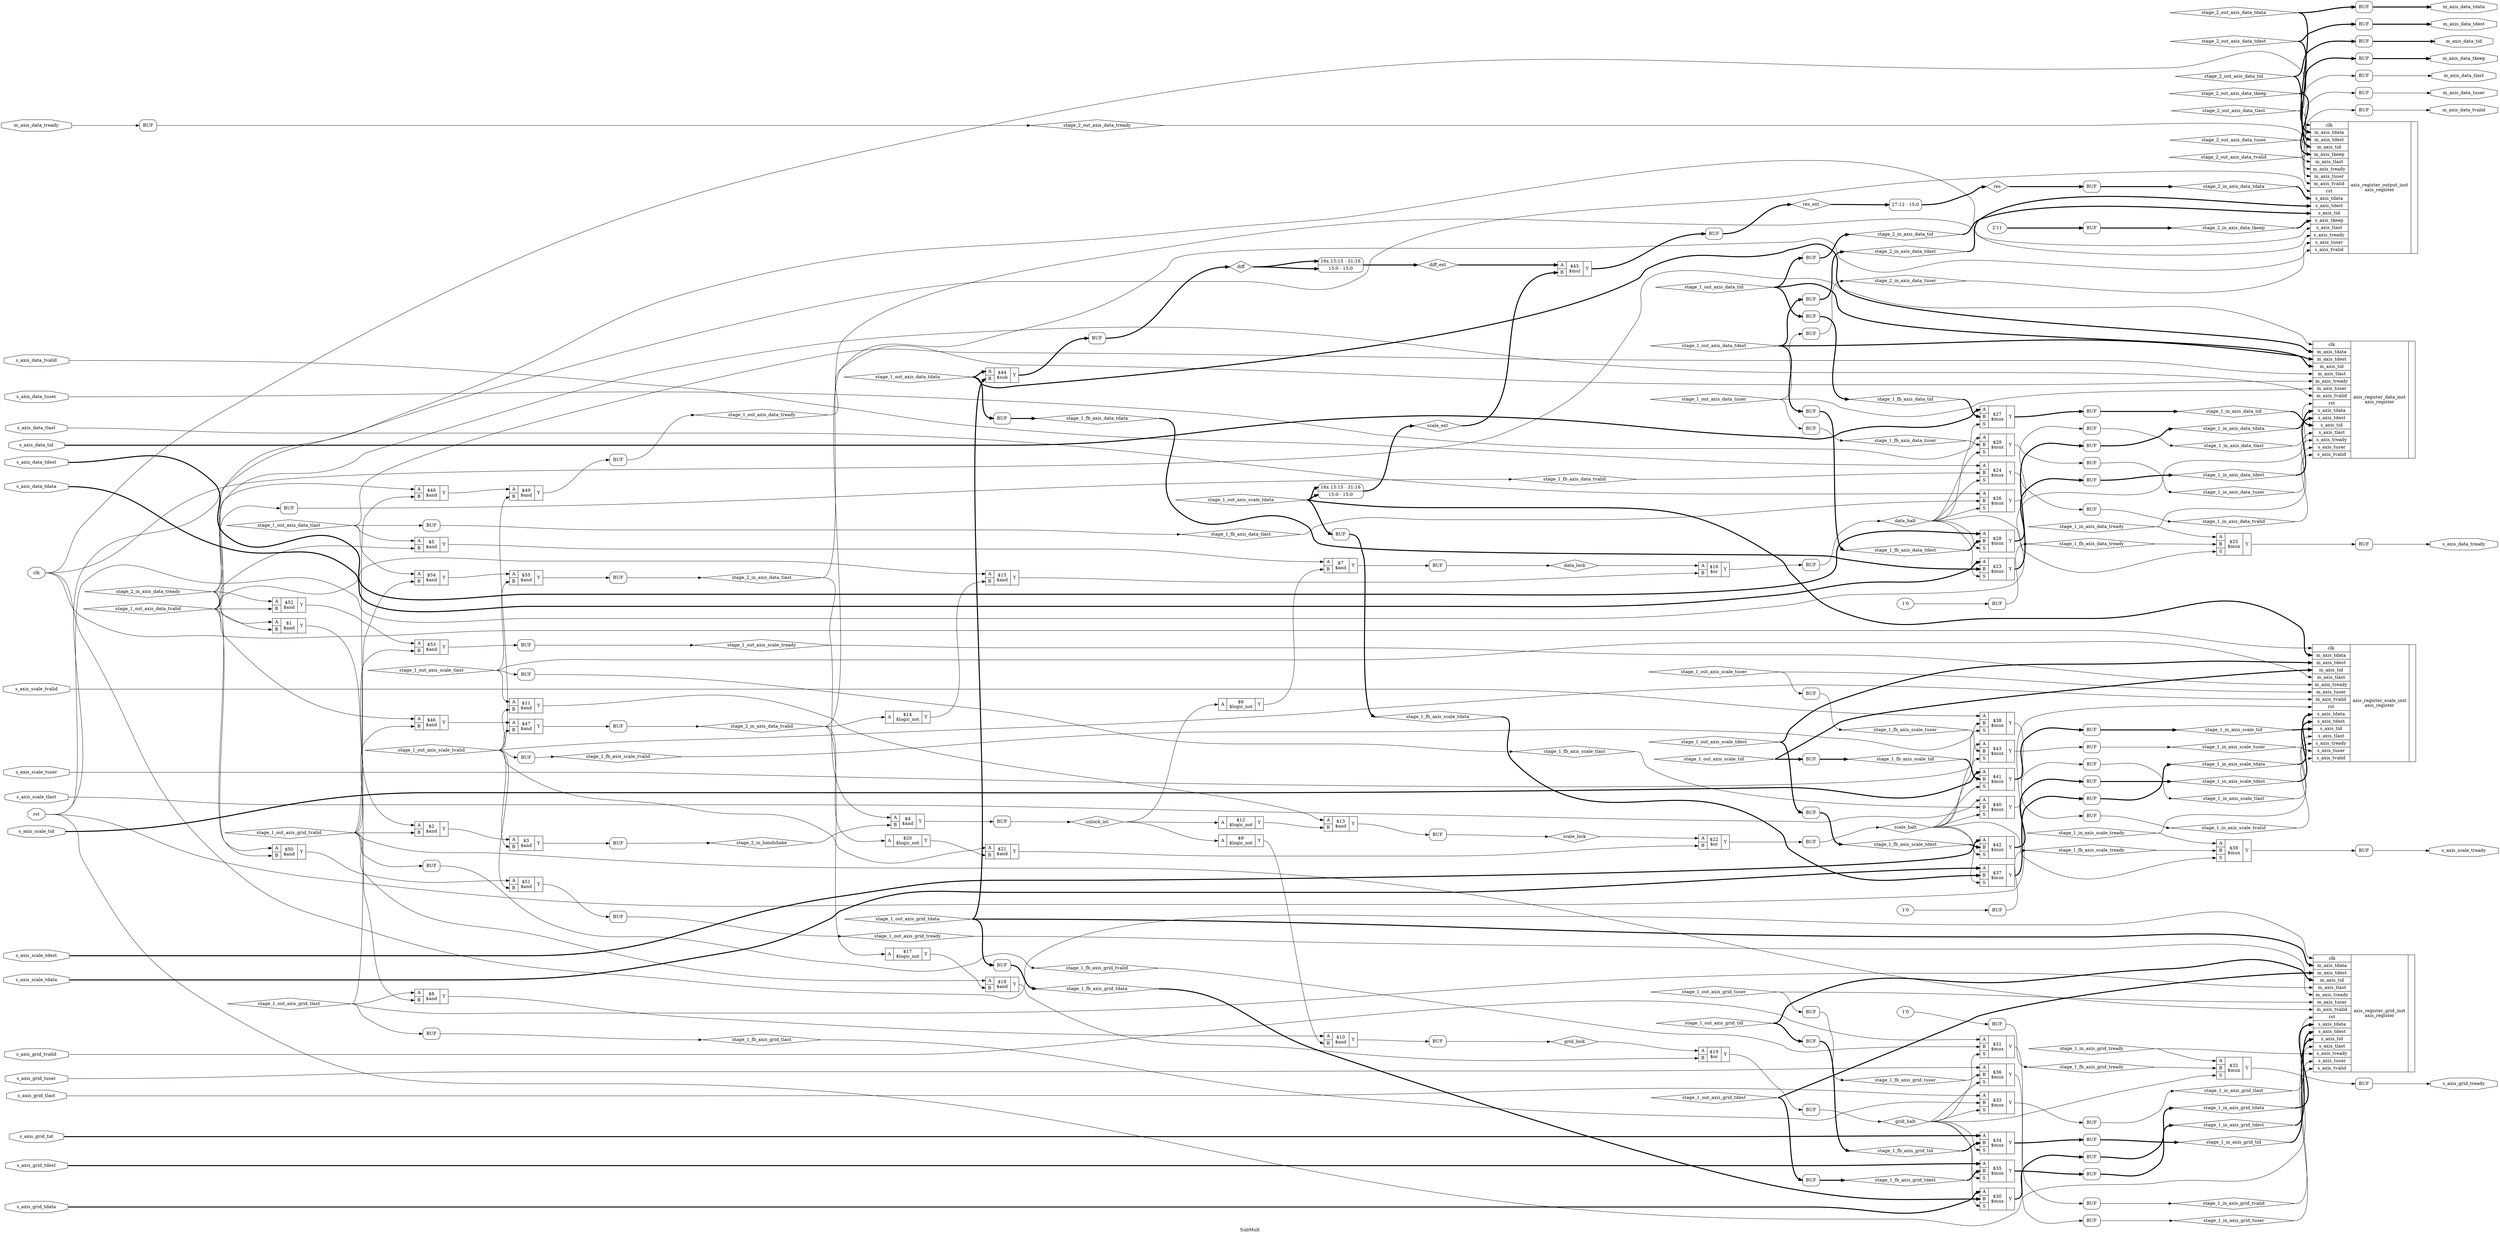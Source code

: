 digraph "SubMult" {
label="SubMult";
rankdir="LR";
remincross=true;
n56 [ shape=diamond, label="res_ext", color="black", fontcolor="black" ];
n57 [ shape=diamond, label="scale_ext", color="black", fontcolor="black" ];
n58 [ shape=diamond, label="diff_ext", color="black", fontcolor="black" ];
n59 [ shape=diamond, label="res", color="black", fontcolor="black" ];
n60 [ shape=diamond, label="diff", color="black", fontcolor="black" ];
n61 [ shape=diamond, label="unlock_int", color="black", fontcolor="black" ];
n62 [ shape=diamond, label="scale_halt", color="black", fontcolor="black" ];
n63 [ shape=diamond, label="grid_halt", color="black", fontcolor="black" ];
n64 [ shape=diamond, label="data_halt", color="black", fontcolor="black" ];
n65 [ shape=diamond, label="scale_lock", color="black", fontcolor="black" ];
n66 [ shape=diamond, label="grid_lock", color="black", fontcolor="black" ];
n67 [ shape=diamond, label="data_lock", color="black", fontcolor="black" ];
n68 [ shape=diamond, label="stage_2_in_handshake", color="black", fontcolor="black" ];
n69 [ shape=diamond, label="stage_1_fb_axis_scale_tuser", color="black", fontcolor="black" ];
n70 [ shape=diamond, label="stage_1_out_axis_scale_tuser", color="black", fontcolor="black" ];
n71 [ shape=diamond, label="stage_1_in_axis_scale_tuser", color="black", fontcolor="black" ];
n72 [ shape=diamond, label="stage_1_fb_axis_scale_tdest", color="black", fontcolor="black" ];
n73 [ shape=diamond, label="stage_1_out_axis_scale_tdest", color="black", fontcolor="black" ];
n74 [ shape=diamond, label="stage_1_in_axis_scale_tdest", color="black", fontcolor="black" ];
n75 [ shape=diamond, label="stage_1_fb_axis_scale_tid", color="black", fontcolor="black" ];
n76 [ shape=diamond, label="stage_1_out_axis_scale_tid", color="black", fontcolor="black" ];
n77 [ shape=diamond, label="stage_1_in_axis_scale_tid", color="black", fontcolor="black" ];
n78 [ shape=diamond, label="stage_1_fb_axis_scale_tlast", color="black", fontcolor="black" ];
n79 [ shape=diamond, label="stage_1_out_axis_scale_tlast", color="black", fontcolor="black" ];
n80 [ shape=diamond, label="stage_1_in_axis_scale_tlast", color="black", fontcolor="black" ];
n81 [ shape=diamond, label="stage_1_fb_axis_scale_tready", color="black", fontcolor="black" ];
n82 [ shape=diamond, label="stage_1_out_axis_scale_tready", color="black", fontcolor="black" ];
n83 [ shape=diamond, label="stage_1_in_axis_scale_tready", color="black", fontcolor="black" ];
n84 [ shape=diamond, label="stage_1_fb_axis_scale_tvalid", color="black", fontcolor="black" ];
n85 [ shape=diamond, label="stage_1_out_axis_scale_tvalid", color="black", fontcolor="black" ];
n86 [ shape=diamond, label="stage_1_in_axis_scale_tvalid", color="black", fontcolor="black" ];
n87 [ shape=diamond, label="stage_1_fb_axis_scale_tdata", color="black", fontcolor="black" ];
n88 [ shape=diamond, label="stage_1_out_axis_scale_tdata", color="black", fontcolor="black" ];
n89 [ shape=diamond, label="stage_1_in_axis_scale_tdata", color="black", fontcolor="black" ];
n90 [ shape=diamond, label="stage_1_fb_axis_grid_tuser", color="black", fontcolor="black" ];
n91 [ shape=diamond, label="stage_1_out_axis_grid_tuser", color="black", fontcolor="black" ];
n92 [ shape=diamond, label="stage_1_in_axis_grid_tuser", color="black", fontcolor="black" ];
n93 [ shape=diamond, label="stage_1_fb_axis_grid_tdest", color="black", fontcolor="black" ];
n94 [ shape=diamond, label="stage_1_out_axis_grid_tdest", color="black", fontcolor="black" ];
n95 [ shape=diamond, label="stage_1_in_axis_grid_tdest", color="black", fontcolor="black" ];
n96 [ shape=diamond, label="stage_1_fb_axis_grid_tid", color="black", fontcolor="black" ];
n97 [ shape=diamond, label="stage_1_out_axis_grid_tid", color="black", fontcolor="black" ];
n98 [ shape=diamond, label="stage_1_in_axis_grid_tid", color="black", fontcolor="black" ];
n99 [ shape=diamond, label="stage_1_fb_axis_grid_tlast", color="black", fontcolor="black" ];
n100 [ shape=diamond, label="stage_1_out_axis_grid_tlast", color="black", fontcolor="black" ];
n101 [ shape=diamond, label="stage_1_in_axis_grid_tlast", color="black", fontcolor="black" ];
n102 [ shape=diamond, label="stage_1_fb_axis_grid_tready", color="black", fontcolor="black" ];
n103 [ shape=diamond, label="stage_1_out_axis_grid_tready", color="black", fontcolor="black" ];
n104 [ shape=diamond, label="stage_1_in_axis_grid_tready", color="black", fontcolor="black" ];
n105 [ shape=diamond, label="stage_1_fb_axis_grid_tvalid", color="black", fontcolor="black" ];
n106 [ shape=diamond, label="stage_1_out_axis_grid_tvalid", color="black", fontcolor="black" ];
n107 [ shape=diamond, label="stage_1_in_axis_grid_tvalid", color="black", fontcolor="black" ];
n108 [ shape=diamond, label="stage_1_fb_axis_grid_tdata", color="black", fontcolor="black" ];
n109 [ shape=diamond, label="stage_1_out_axis_grid_tdata", color="black", fontcolor="black" ];
n110 [ shape=diamond, label="stage_1_in_axis_grid_tdata", color="black", fontcolor="black" ];
n111 [ shape=diamond, label="stage_2_out_axis_data_tuser", color="black", fontcolor="black" ];
n112 [ shape=diamond, label="stage_2_in_axis_data_tuser", color="black", fontcolor="black" ];
n113 [ shape=diamond, label="stage_2_out_axis_data_tdest", color="black", fontcolor="black" ];
n114 [ shape=diamond, label="stage_2_in_axis_data_tdest", color="black", fontcolor="black" ];
n115 [ shape=diamond, label="stage_2_out_axis_data_tid", color="black", fontcolor="black" ];
n116 [ shape=diamond, label="stage_2_in_axis_data_tid", color="black", fontcolor="black" ];
n117 [ shape=diamond, label="stage_2_out_axis_data_tlast", color="black", fontcolor="black" ];
n118 [ shape=diamond, label="stage_2_in_axis_data_tlast", color="black", fontcolor="black" ];
n119 [ shape=diamond, label="stage_2_out_axis_data_tready", color="black", fontcolor="black" ];
n120 [ shape=diamond, label="stage_2_in_axis_data_tready", color="black", fontcolor="black" ];
n121 [ shape=diamond, label="stage_2_out_axis_data_tvalid", color="black", fontcolor="black" ];
n122 [ shape=diamond, label="stage_2_in_axis_data_tvalid", color="black", fontcolor="black" ];
n123 [ shape=diamond, label="stage_2_out_axis_data_tkeep", color="black", fontcolor="black" ];
n124 [ shape=diamond, label="stage_2_in_axis_data_tkeep", color="black", fontcolor="black" ];
n125 [ shape=diamond, label="stage_2_out_axis_data_tdata", color="black", fontcolor="black" ];
n126 [ shape=diamond, label="stage_2_in_axis_data_tdata", color="black", fontcolor="black" ];
n127 [ shape=diamond, label="stage_1_fb_axis_data_tuser", color="black", fontcolor="black" ];
n128 [ shape=diamond, label="stage_1_out_axis_data_tuser", color="black", fontcolor="black" ];
n129 [ shape=diamond, label="stage_1_in_axis_data_tuser", color="black", fontcolor="black" ];
n130 [ shape=diamond, label="stage_1_fb_axis_data_tdest", color="black", fontcolor="black" ];
n131 [ shape=diamond, label="stage_1_out_axis_data_tdest", color="black", fontcolor="black" ];
n132 [ shape=diamond, label="stage_1_in_axis_data_tdest", color="black", fontcolor="black" ];
n133 [ shape=diamond, label="stage_1_fb_axis_data_tid", color="black", fontcolor="black" ];
n134 [ shape=diamond, label="stage_1_out_axis_data_tid", color="black", fontcolor="black" ];
n135 [ shape=diamond, label="stage_1_in_axis_data_tid", color="black", fontcolor="black" ];
n136 [ shape=diamond, label="stage_1_fb_axis_data_tlast", color="black", fontcolor="black" ];
n137 [ shape=diamond, label="stage_1_out_axis_data_tlast", color="black", fontcolor="black" ];
n138 [ shape=diamond, label="stage_1_in_axis_data_tlast", color="black", fontcolor="black" ];
n139 [ shape=diamond, label="stage_1_fb_axis_data_tready", color="black", fontcolor="black" ];
n140 [ shape=diamond, label="stage_1_out_axis_data_tready", color="black", fontcolor="black" ];
n141 [ shape=diamond, label="stage_1_in_axis_data_tready", color="black", fontcolor="black" ];
n142 [ shape=diamond, label="stage_1_fb_axis_data_tvalid", color="black", fontcolor="black" ];
n143 [ shape=diamond, label="stage_1_out_axis_data_tvalid", color="black", fontcolor="black" ];
n144 [ shape=diamond, label="stage_1_in_axis_data_tvalid", color="black", fontcolor="black" ];
n145 [ shape=diamond, label="stage_1_fb_axis_data_tdata", color="black", fontcolor="black" ];
n146 [ shape=diamond, label="stage_1_out_axis_data_tdata", color="black", fontcolor="black" ];
n147 [ shape=diamond, label="stage_1_in_axis_data_tdata", color="black", fontcolor="black" ];
n148 [ shape=octagon, label="m_axis_data_tuser", color="black", fontcolor="black" ];
n149 [ shape=octagon, label="m_axis_data_tdest", color="black", fontcolor="black" ];
n150 [ shape=octagon, label="m_axis_data_tid", color="black", fontcolor="black" ];
n151 [ shape=octagon, label="m_axis_data_tlast", color="black", fontcolor="black" ];
n152 [ shape=octagon, label="m_axis_data_tready", color="black", fontcolor="black" ];
n153 [ shape=octagon, label="m_axis_data_tvalid", color="black", fontcolor="black" ];
n154 [ shape=octagon, label="m_axis_data_tkeep", color="black", fontcolor="black" ];
n155 [ shape=octagon, label="m_axis_data_tdata", color="black", fontcolor="black" ];
n156 [ shape=octagon, label="s_axis_scale_tuser", color="black", fontcolor="black" ];
n157 [ shape=octagon, label="s_axis_scale_tdest", color="black", fontcolor="black" ];
n158 [ shape=octagon, label="s_axis_scale_tid", color="black", fontcolor="black" ];
n159 [ shape=octagon, label="s_axis_scale_tlast", color="black", fontcolor="black" ];
n160 [ shape=octagon, label="s_axis_scale_tready", color="black", fontcolor="black" ];
n161 [ shape=octagon, label="s_axis_scale_tvalid", color="black", fontcolor="black" ];
n162 [ shape=octagon, label="s_axis_scale_tdata", color="black", fontcolor="black" ];
n163 [ shape=octagon, label="s_axis_grid_tuser", color="black", fontcolor="black" ];
n164 [ shape=octagon, label="s_axis_grid_tdest", color="black", fontcolor="black" ];
n165 [ shape=octagon, label="s_axis_grid_tid", color="black", fontcolor="black" ];
n166 [ shape=octagon, label="s_axis_grid_tlast", color="black", fontcolor="black" ];
n167 [ shape=octagon, label="s_axis_grid_tready", color="black", fontcolor="black" ];
n168 [ shape=octagon, label="s_axis_grid_tvalid", color="black", fontcolor="black" ];
n169 [ shape=octagon, label="s_axis_grid_tdata", color="black", fontcolor="black" ];
n170 [ shape=octagon, label="s_axis_data_tuser", color="black", fontcolor="black" ];
n171 [ shape=octagon, label="s_axis_data_tdest", color="black", fontcolor="black" ];
n172 [ shape=octagon, label="s_axis_data_tid", color="black", fontcolor="black" ];
n173 [ shape=octagon, label="s_axis_data_tlast", color="black", fontcolor="black" ];
n174 [ shape=octagon, label="s_axis_data_tready", color="black", fontcolor="black" ];
n175 [ shape=octagon, label="s_axis_data_tvalid", color="black", fontcolor="black" ];
n176 [ shape=octagon, label="s_axis_data_tdata", color="black", fontcolor="black" ];
n177 [ shape=octagon, label="rst", color="black", fontcolor="black" ];
n178 [ shape=octagon, label="clk", color="black", fontcolor="black" ];
{ rank="source"; n152; n156; n157; n158; n159; n161; n162; n163; n164; n165; n166; n168; n169; n170; n171; n172; n173; n175; n176; n177; n178;}
{ rank="sink"; n148; n149; n150; n151; n153; n154; n155; n160; n167; n174;}
c195 [ shape=record, label="{{<p178> clk|<p179> m_axis_tdata|<p180> m_axis_tdest|<p181> m_axis_tid|<p182> m_axis_tkeep|<p183> m_axis_tlast|<p184> m_axis_tready|<p185> m_axis_tuser|<p186> m_axis_tvalid|<p177> rst|<p187> s_axis_tdata|<p188> s_axis_tdest|<p189> s_axis_tid|<p190> s_axis_tkeep|<p191> s_axis_tlast|<p192> s_axis_tready|<p193> s_axis_tuser|<p194> s_axis_tvalid}|axis_register_output_inst\naxis_register|{}}",  ];
c199 [ shape=record, label="{{<p196> A|<p197> B}|$55\n$and|{<p198> Y}}",  ];
c200 [ shape=record, label="{{<p196> A|<p197> B}|$54\n$and|{<p198> Y}}",  ];
c201 [ shape=record, label="{{<p196> A|<p197> B}|$53\n$and|{<p198> Y}}",  ];
c202 [ shape=record, label="{{<p196> A|<p197> B}|$52\n$and|{<p198> Y}}",  ];
c203 [ shape=record, label="{{<p196> A|<p197> B}|$51\n$and|{<p198> Y}}",  ];
c204 [ shape=record, label="{{<p196> A|<p197> B}|$50\n$and|{<p198> Y}}",  ];
c205 [ shape=record, label="{{<p196> A|<p197> B}|$49\n$and|{<p198> Y}}",  ];
c206 [ shape=record, label="{{<p196> A|<p197> B}|$48\n$and|{<p198> Y}}",  ];
c207 [ shape=record, label="{{<p196> A|<p197> B}|$47\n$and|{<p198> Y}}",  ];
c208 [ shape=record, label="{{<p196> A|<p197> B}|$46\n$and|{<p198> Y}}",  ];
c209 [ shape=record, label="{{<p196> A|<p197> B}|$45\n$mul|{<p198> Y}}",  ];
c210 [ shape=record, label="{{<p196> A|<p197> B}|$44\n$sub|{<p198> Y}}",  ];
c211 [ shape=record, label="{{<p178> clk|<p179> m_axis_tdata|<p180> m_axis_tdest|<p181> m_axis_tid|<p183> m_axis_tlast|<p184> m_axis_tready|<p185> m_axis_tuser|<p186> m_axis_tvalid|<p177> rst|<p187> s_axis_tdata|<p188> s_axis_tdest|<p189> s_axis_tid|<p191> s_axis_tlast|<p192> s_axis_tready|<p193> s_axis_tuser|<p194> s_axis_tvalid}|axis_register_scale_inst\naxis_register|{}}",  ];
c212 [ shape=record, label="{{<p178> clk|<p179> m_axis_tdata|<p180> m_axis_tdest|<p181> m_axis_tid|<p183> m_axis_tlast|<p184> m_axis_tready|<p185> m_axis_tuser|<p186> m_axis_tvalid|<p177> rst|<p187> s_axis_tdata|<p188> s_axis_tdest|<p189> s_axis_tid|<p191> s_axis_tlast|<p192> s_axis_tready|<p193> s_axis_tuser|<p194> s_axis_tvalid}|axis_register_grid_inst\naxis_register|{}}",  ];
c213 [ shape=record, label="{{<p178> clk|<p179> m_axis_tdata|<p180> m_axis_tdest|<p181> m_axis_tid|<p183> m_axis_tlast|<p184> m_axis_tready|<p185> m_axis_tuser|<p186> m_axis_tvalid|<p177> rst|<p187> s_axis_tdata|<p188> s_axis_tdest|<p189> s_axis_tid|<p191> s_axis_tlast|<p192> s_axis_tready|<p193> s_axis_tuser|<p194> s_axis_tvalid}|axis_register_data_inst\naxis_register|{}}",  ];
c215 [ shape=record, label="{{<p196> A|<p197> B|<p214> S}|$43\n$mux|{<p198> Y}}",  ];
c216 [ shape=record, label="{{<p196> A|<p197> B|<p214> S}|$42\n$mux|{<p198> Y}}",  ];
c217 [ shape=record, label="{{<p196> A|<p197> B|<p214> S}|$41\n$mux|{<p198> Y}}",  ];
c218 [ shape=record, label="{{<p196> A|<p197> B|<p214> S}|$40\n$mux|{<p198> Y}}",  ];
c219 [ shape=record, label="{{<p196> A|<p197> B|<p214> S}|$39\n$mux|{<p198> Y}}",  ];
c220 [ shape=record, label="{{<p196> A|<p197> B|<p214> S}|$38\n$mux|{<p198> Y}}",  ];
c221 [ shape=record, label="{{<p196> A|<p197> B|<p214> S}|$37\n$mux|{<p198> Y}}",  ];
c222 [ shape=record, label="{{<p196> A|<p197> B|<p214> S}|$36\n$mux|{<p198> Y}}",  ];
c223 [ shape=record, label="{{<p196> A|<p197> B|<p214> S}|$35\n$mux|{<p198> Y}}",  ];
c224 [ shape=record, label="{{<p196> A|<p197> B|<p214> S}|$34\n$mux|{<p198> Y}}",  ];
c225 [ shape=record, label="{{<p196> A|<p197> B|<p214> S}|$33\n$mux|{<p198> Y}}",  ];
c226 [ shape=record, label="{{<p196> A|<p197> B|<p214> S}|$32\n$mux|{<p198> Y}}",  ];
c227 [ shape=record, label="{{<p196> A|<p197> B|<p214> S}|$31\n$mux|{<p198> Y}}",  ];
c228 [ shape=record, label="{{<p196> A|<p197> B|<p214> S}|$30\n$mux|{<p198> Y}}",  ];
c229 [ shape=record, label="{{<p196> A|<p197> B|<p214> S}|$29\n$mux|{<p198> Y}}",  ];
c230 [ shape=record, label="{{<p196> A|<p197> B|<p214> S}|$28\n$mux|{<p198> Y}}",  ];
c231 [ shape=record, label="{{<p196> A|<p197> B|<p214> S}|$27\n$mux|{<p198> Y}}",  ];
c232 [ shape=record, label="{{<p196> A|<p197> B|<p214> S}|$26\n$mux|{<p198> Y}}",  ];
c233 [ shape=record, label="{{<p196> A|<p197> B|<p214> S}|$25\n$mux|{<p198> Y}}",  ];
c234 [ shape=record, label="{{<p196> A|<p197> B|<p214> S}|$24\n$mux|{<p198> Y}}",  ];
c235 [ shape=record, label="{{<p196> A|<p197> B|<p214> S}|$23\n$mux|{<p198> Y}}",  ];
c236 [ shape=record, label="{{<p196> A|<p197> B}|$22\n$or|{<p198> Y}}",  ];
c237 [ shape=record, label="{{<p196> A|<p197> B}|$21\n$and|{<p198> Y}}",  ];
c238 [ shape=record, label="{{<p196> A}|$20\n$logic_not|{<p198> Y}}",  ];
c239 [ shape=record, label="{{<p196> A|<p197> B}|$19\n$or|{<p198> Y}}",  ];
c240 [ shape=record, label="{{<p196> A|<p197> B}|$18\n$and|{<p198> Y}}",  ];
c241 [ shape=record, label="{{<p196> A}|$17\n$logic_not|{<p198> Y}}",  ];
c242 [ shape=record, label="{{<p196> A|<p197> B}|$16\n$or|{<p198> Y}}",  ];
c243 [ shape=record, label="{{<p196> A|<p197> B}|$15\n$and|{<p198> Y}}",  ];
c244 [ shape=record, label="{{<p196> A}|$14\n$logic_not|{<p198> Y}}",  ];
c245 [ shape=record, label="{{<p196> A|<p197> B}|$13\n$and|{<p198> Y}}",  ];
c246 [ shape=record, label="{{<p196> A}|$12\n$logic_not|{<p198> Y}}",  ];
c247 [ shape=record, label="{{<p196> A|<p197> B}|$11\n$and|{<p198> Y}}",  ];
c248 [ shape=record, label="{{<p196> A|<p197> B}|$10\n$and|{<p198> Y}}",  ];
c249 [ shape=record, label="{{<p196> A}|$9\n$logic_not|{<p198> Y}}",  ];
c250 [ shape=record, label="{{<p196> A|<p197> B}|$8\n$and|{<p198> Y}}",  ];
c251 [ shape=record, label="{{<p196> A|<p197> B}|$7\n$and|{<p198> Y}}",  ];
c252 [ shape=record, label="{{<p196> A}|$6\n$logic_not|{<p198> Y}}",  ];
c253 [ shape=record, label="{{<p196> A|<p197> B}|$5\n$and|{<p198> Y}}",  ];
c254 [ shape=record, label="{{<p196> A|<p197> B}|$4\n$and|{<p198> Y}}",  ];
c255 [ shape=record, label="{{<p196> A|<p197> B}|$3\n$and|{<p198> Y}}",  ];
c256 [ shape=record, label="{{<p196> A|<p197> B}|$2\n$and|{<p198> Y}}",  ];
c257 [ shape=record, label="{{<p196> A|<p197> B}|$1\n$and|{<p198> Y}}",  ];
x0 [shape=box, style=rounded, label="BUF", ];
x1 [shape=box, style=rounded, label="BUF", ];
x2 [shape=box, style=rounded, label="BUF", ];
x3 [shape=box, style=rounded, label="BUF", ];
x4 [shape=box, style=rounded, label="BUF", ];
x5 [shape=box, style=rounded, label="BUF", ];
x6 [shape=box, style=rounded, label="BUF", ];
x7 [shape=box, style=rounded, label="BUF", ];
x8 [shape=box, style=rounded, label="BUF", ];
x9 [shape=box, style=rounded, label="BUF", ];
x10 [shape=box, style=rounded, label="BUF", ];
x11 [shape=box, style=rounded, label="BUF", ];
x12 [shape=box, style=rounded, label="BUF", ];
x13 [shape=box, style=rounded, label="BUF", ];
x14 [shape=box, style=rounded, label="BUF", ];
x15 [shape=box, style=rounded, label="BUF", ];
x16 [shape=box, style=rounded, label="BUF", ];
x17 [shape=box, style=rounded, label="BUF", ];
x18 [shape=box, style=rounded, label="BUF", ];
x19 [shape=box, style=rounded, label="BUF", ];
x20 [shape=box, style=rounded, label="BUF", ];
x21 [shape=box, style=rounded, label="BUF", ];
x22 [shape=box, style=rounded, label="BUF", ];
x23 [shape=box, style=rounded, label="BUF", ];
x24 [shape=box, style=rounded, label="BUF", ];
x25 [shape=box, style=rounded, label="BUF", ];
x26 [shape=box, style=rounded, label="BUF", ];
x27 [shape=box, style=rounded, label="BUF", ];
x28 [shape=box, style=rounded, label="BUF", ];
x29 [shape=box, style=rounded, label="BUF", ];
x30 [shape=box, style=rounded, label="BUF", ];
v31 [ label="1'0" ];
x32 [shape=box, style=rounded, label="BUF", ];
x33 [shape=box, style=rounded, label="BUF", ];
x34 [shape=box, style=rounded, label="BUF", ];
x35 [shape=box, style=rounded, label="BUF", ];
x36 [shape=box, style=rounded, label="BUF", ];
x37 [shape=box, style=rounded, label="BUF", ];
x38 [shape=box, style=rounded, label="BUF", ];
v39 [ label="1'0" ];
x40 [shape=box, style=rounded, label="BUF", ];
x41 [shape=box, style=rounded, label="BUF", ];
x42 [shape=box, style=rounded, label="BUF", ];
x43 [shape=box, style=rounded, label="BUF", ];
x44 [shape=box, style=rounded, label="BUF", ];
x45 [shape=box, style=rounded, label="BUF", ];
x46 [shape=box, style=rounded, label="BUF", ];
v47 [ label="1'0" ];
x48 [shape=box, style=rounded, label="BUF", ];
x49 [shape=box, style=rounded, label="BUF", ];
x50 [shape=box, style=rounded, label="BUF", ];
x51 [shape=box, style=rounded, label="BUF", ];
x52 [shape=box, style=rounded, label="BUF", ];
x53 [shape=box, style=rounded, label="BUF", ];
x54 [ shape=record, style=rounded, label="<s16> 16x 15:15 - 31:16 |<s0> 15:0 - 15:0 ", color="black", fontcolor="black" ];
x55 [ shape=record, style=rounded, label="<s16> 16x 15:15 - 31:16 |<s0> 15:0 - 15:0 ", color="black", fontcolor="black" ];
x56 [shape=box, style=rounded, label="BUF", ];
x57 [ shape=record, style=rounded, label="<s0> 27:12 - 15:0 ", color="black", fontcolor="black" ];
x58 [shape=box, style=rounded, label="BUF", ];
v59 [ label="2'11" ];
x60 [shape=box, style=rounded, label="BUF", ];
x61 [shape=box, style=rounded, label="BUF", ];
x62 [shape=box, style=rounded, label="BUF", ];
x63 [shape=box, style=rounded, label="BUF", ];
x64 [shape=box, style=rounded, label="BUF", ];
x65 [shape=box, style=rounded, label="BUF", ];
x66 [shape=box, style=rounded, label="BUF", ];
x67 [shape=box, style=rounded, label="BUF", ];
x68 [shape=box, style=rounded, label="BUF", ];
x69 [shape=box, style=rounded, label="BUF", ];
x70 [shape=box, style=rounded, label="BUF", ];
x71 [shape=box, style=rounded, label="BUF", ];
x72 [shape=box, style=rounded, label="BUF", ];
x73 [shape=box, style=rounded, label="BUF", ];
x74 [shape=box, style=rounded, label="BUF", ];
x75 [shape=box, style=rounded, label="BUF", ];
x76 [shape=box, style=rounded, label="BUF", ];
c199:p198:e -> x65:w [color="black", fontcolor="black", label=""];
c208:p198:e -> c207:p196:w [color="black", fontcolor="black", label=""];
n100:e -> c200:p197:w [color="black", fontcolor="black", label=""];
n100:e -> c212:p183:w [color="black", fontcolor="black", label=""];
n100:e -> c250:p196:w [color="black", fontcolor="black", label=""];
n100:e -> x41:w [color="black", fontcolor="black", label=""];
x18:e -> n101:w [color="black", fontcolor="black", label=""];
n101:e -> c212:p191:w [color="black", fontcolor="black", label=""];
x40:e -> n102:w [color="black", fontcolor="black", label=""];
n102:e -> c226:p197:w [color="black", fontcolor="black", label=""];
x63:e -> n103:w [color="black", fontcolor="black", label=""];
n103:e -> c212:p184:w [color="black", fontcolor="black", label=""];
n104:e -> c212:p192:w [color="black", fontcolor="black", label=""];
n104:e -> c226:p196:w [color="black", fontcolor="black", label=""];
x38:e -> n105:w [color="black", fontcolor="black", label=""];
n105:e -> c227:p197:w [color="black", fontcolor="black", label=""];
n106:e -> c201:p197:w [color="black", fontcolor="black", label=""];
n106:e -> c206:p197:w [color="black", fontcolor="black", label=""];
n106:e -> c208:p197:w [color="black", fontcolor="black", label=""];
n106:e -> c212:p186:w [color="black", fontcolor="black", label=""];
n106:e -> c240:p196:w [color="black", fontcolor="black", label=""];
n106:e -> c250:p197:w [color="black", fontcolor="black", label=""];
n106:e -> c256:p197:w [color="black", fontcolor="black", label=""];
n106:e -> x38:w [color="black", fontcolor="black", label=""];
x16:e -> n107:w [color="black", fontcolor="black", label=""];
n107:e -> c212:p194:w [color="black", fontcolor="black", label=""];
x37:e -> n108:w [color="black", fontcolor="black", style="setlinewidth(3)", label=""];
n108:e -> c228:p197:w [color="black", fontcolor="black", style="setlinewidth(3)", label=""];
n109:e -> c210:p197:w [color="black", fontcolor="black", style="setlinewidth(3)", label=""];
n109:e -> c212:p179:w [color="black", fontcolor="black", style="setlinewidth(3)", label=""];
n109:e -> x37:w [color="black", fontcolor="black", style="setlinewidth(3)", label=""];
c209:p198:e -> x56:w [color="black", fontcolor="black", style="setlinewidth(3)", label=""];
x15:e -> n110:w [color="black", fontcolor="black", style="setlinewidth(3)", label=""];
n110:e -> c212:p187:w [color="black", fontcolor="black", style="setlinewidth(3)", label=""];
n111:e -> c195:p185:w [color="black", fontcolor="black", label=""];
n111:e -> x76:w [color="black", fontcolor="black", label=""];
x68:e -> n112:w [color="black", fontcolor="black", label=""];
n112:e -> c195:p193:w [color="black", fontcolor="black", label=""];
n113:e -> c195:p180:w [color="black", fontcolor="black", style="setlinewidth(3)", label=""];
n113:e -> x75:w [color="black", fontcolor="black", style="setlinewidth(3)", label=""];
x67:e -> n114:w [color="black", fontcolor="black", style="setlinewidth(3)", label=""];
n114:e -> c195:p188:w [color="black", fontcolor="black", style="setlinewidth(3)", label=""];
n115:e -> c195:p181:w [color="black", fontcolor="black", style="setlinewidth(3)", label=""];
n115:e -> x74:w [color="black", fontcolor="black", style="setlinewidth(3)", label=""];
x66:e -> n116:w [color="black", fontcolor="black", style="setlinewidth(3)", label=""];
n116:e -> c195:p189:w [color="black", fontcolor="black", style="setlinewidth(3)", label=""];
n117:e -> c195:p183:w [color="black", fontcolor="black", label=""];
n117:e -> x73:w [color="black", fontcolor="black", label=""];
x65:e -> n118:w [color="black", fontcolor="black", label=""];
n118:e -> c195:p191:w [color="black", fontcolor="black", label=""];
n118:e -> c254:p196:w [color="black", fontcolor="black", label=""];
x72:e -> n119:w [color="black", fontcolor="black", label=""];
n119:e -> c195:p184:w [color="black", fontcolor="black", label=""];
c210:p198:e -> x53:w [color="black", fontcolor="black", style="setlinewidth(3)", label=""];
n120:e -> c195:p192:w [color="black", fontcolor="black", label=""];
n120:e -> c202:p196:w [color="black", fontcolor="black", label=""];
n120:e -> c204:p196:w [color="black", fontcolor="black", label=""];
n120:e -> c206:p196:w [color="black", fontcolor="black", label=""];
n120:e -> c257:p196:w [color="black", fontcolor="black", label=""];
n121:e -> c195:p186:w [color="black", fontcolor="black", label=""];
n121:e -> x71:w [color="black", fontcolor="black", label=""];
x61:e -> n122:w [color="black", fontcolor="black", label=""];
n122:e -> c195:p194:w [color="black", fontcolor="black", label=""];
n122:e -> c238:p196:w [color="black", fontcolor="black", label=""];
n122:e -> c241:p196:w [color="black", fontcolor="black", label=""];
n122:e -> c244:p196:w [color="black", fontcolor="black", label=""];
n123:e -> c195:p182:w [color="black", fontcolor="black", style="setlinewidth(3)", label=""];
n123:e -> x70:w [color="black", fontcolor="black", style="setlinewidth(3)", label=""];
x60:e -> n124:w [color="black", fontcolor="black", style="setlinewidth(3)", label=""];
n124:e -> c195:p190:w [color="black", fontcolor="black", style="setlinewidth(3)", label=""];
n125:e -> c195:p179:w [color="black", fontcolor="black", style="setlinewidth(3)", label=""];
n125:e -> x69:w [color="black", fontcolor="black", style="setlinewidth(3)", label=""];
x58:e -> n126:w [color="black", fontcolor="black", style="setlinewidth(3)", label=""];
n126:e -> c195:p187:w [color="black", fontcolor="black", style="setlinewidth(3)", label=""];
x36:e -> n127:w [color="black", fontcolor="black", label=""];
n127:e -> c229:p197:w [color="black", fontcolor="black", label=""];
n128:e -> c213:p185:w [color="black", fontcolor="black", label=""];
n128:e -> x36:w [color="black", fontcolor="black", label=""];
n128:e -> x68:w [color="black", fontcolor="black", label=""];
x14:e -> n129:w [color="black", fontcolor="black", label=""];
n129:e -> c213:p193:w [color="black", fontcolor="black", label=""];
c215:p198:e -> x28:w [color="black", fontcolor="black", label=""];
x35:e -> n130:w [color="black", fontcolor="black", style="setlinewidth(3)", label=""];
n130:e -> c230:p197:w [color="black", fontcolor="black", style="setlinewidth(3)", label=""];
n131:e -> c213:p180:w [color="black", fontcolor="black", style="setlinewidth(3)", label=""];
n131:e -> x35:w [color="black", fontcolor="black", style="setlinewidth(3)", label=""];
n131:e -> x67:w [color="black", fontcolor="black", style="setlinewidth(3)", label=""];
x13:e -> n132:w [color="black", fontcolor="black", style="setlinewidth(3)", label=""];
n132:e -> c213:p188:w [color="black", fontcolor="black", style="setlinewidth(3)", label=""];
x34:e -> n133:w [color="black", fontcolor="black", style="setlinewidth(3)", label=""];
n133:e -> c231:p197:w [color="black", fontcolor="black", style="setlinewidth(3)", label=""];
n134:e -> c213:p181:w [color="black", fontcolor="black", style="setlinewidth(3)", label=""];
n134:e -> x34:w [color="black", fontcolor="black", style="setlinewidth(3)", label=""];
n134:e -> x66:w [color="black", fontcolor="black", style="setlinewidth(3)", label=""];
x12:e -> n135:w [color="black", fontcolor="black", style="setlinewidth(3)", label=""];
n135:e -> c213:p189:w [color="black", fontcolor="black", style="setlinewidth(3)", label=""];
x33:e -> n136:w [color="black", fontcolor="black", label=""];
n136:e -> c232:p197:w [color="black", fontcolor="black", label=""];
n137:e -> c200:p196:w [color="black", fontcolor="black", label=""];
n137:e -> c213:p183:w [color="black", fontcolor="black", label=""];
n137:e -> c253:p196:w [color="black", fontcolor="black", label=""];
n137:e -> x33:w [color="black", fontcolor="black", label=""];
x11:e -> n138:w [color="black", fontcolor="black", label=""];
n138:e -> c213:p191:w [color="black", fontcolor="black", label=""];
x32:e -> n139:w [color="black", fontcolor="black", label=""];
n139:e -> c233:p197:w [color="black", fontcolor="black", label=""];
c216:p198:e -> x27:w [color="black", fontcolor="black", style="setlinewidth(3)", label=""];
x62:e -> n140:w [color="black", fontcolor="black", label=""];
n140:e -> c213:p184:w [color="black", fontcolor="black", label=""];
n141:e -> c213:p192:w [color="black", fontcolor="black", label=""];
n141:e -> c233:p196:w [color="black", fontcolor="black", label=""];
x30:e -> n142:w [color="black", fontcolor="black", label=""];
n142:e -> c234:p197:w [color="black", fontcolor="black", label=""];
n143:e -> c202:p197:w [color="black", fontcolor="black", label=""];
n143:e -> c204:p197:w [color="black", fontcolor="black", label=""];
n143:e -> c208:p196:w [color="black", fontcolor="black", label=""];
n143:e -> c213:p186:w [color="black", fontcolor="black", label=""];
n143:e -> c243:p196:w [color="black", fontcolor="black", label=""];
n143:e -> c253:p197:w [color="black", fontcolor="black", label=""];
n143:e -> c257:p197:w [color="black", fontcolor="black", label=""];
n143:e -> x30:w [color="black", fontcolor="black", label=""];
x9:e -> n144:w [color="black", fontcolor="black", label=""];
n144:e -> c213:p194:w [color="black", fontcolor="black", label=""];
x29:e -> n145:w [color="black", fontcolor="black", style="setlinewidth(3)", label=""];
n145:e -> c235:p197:w [color="black", fontcolor="black", style="setlinewidth(3)", label=""];
n146:e -> c210:p196:w [color="black", fontcolor="black", style="setlinewidth(3)", label=""];
n146:e -> c213:p179:w [color="black", fontcolor="black", style="setlinewidth(3)", label=""];
n146:e -> x29:w [color="black", fontcolor="black", style="setlinewidth(3)", label=""];
x8:e -> n147:w [color="black", fontcolor="black", style="setlinewidth(3)", label=""];
n147:e -> c213:p187:w [color="black", fontcolor="black", style="setlinewidth(3)", label=""];
x76:e -> n148:w [color="black", fontcolor="black", label=""];
x75:e -> n149:w [color="black", fontcolor="black", style="setlinewidth(3)", label=""];
c217:p198:e -> x26:w [color="black", fontcolor="black", style="setlinewidth(3)", label=""];
x74:e -> n150:w [color="black", fontcolor="black", style="setlinewidth(3)", label=""];
x73:e -> n151:w [color="black", fontcolor="black", label=""];
n152:e -> x72:w [color="black", fontcolor="black", label=""];
x71:e -> n153:w [color="black", fontcolor="black", label=""];
x70:e -> n154:w [color="black", fontcolor="black", style="setlinewidth(3)", label=""];
x69:e -> n155:w [color="black", fontcolor="black", style="setlinewidth(3)", label=""];
n156:e -> c215:p196:w [color="black", fontcolor="black", label=""];
n157:e -> c216:p196:w [color="black", fontcolor="black", style="setlinewidth(3)", label=""];
n158:e -> c217:p196:w [color="black", fontcolor="black", style="setlinewidth(3)", label=""];
n159:e -> c218:p196:w [color="black", fontcolor="black", label=""];
c218:p198:e -> x25:w [color="black", fontcolor="black", label=""];
x24:e -> n160:w [color="black", fontcolor="black", label=""];
n161:e -> c220:p196:w [color="black", fontcolor="black", label=""];
n162:e -> c221:p196:w [color="black", fontcolor="black", style="setlinewidth(3)", label=""];
n163:e -> c222:p196:w [color="black", fontcolor="black", label=""];
n164:e -> c223:p196:w [color="black", fontcolor="black", style="setlinewidth(3)", label=""];
n165:e -> c224:p196:w [color="black", fontcolor="black", style="setlinewidth(3)", label=""];
n166:e -> c225:p196:w [color="black", fontcolor="black", label=""];
x17:e -> n167:w [color="black", fontcolor="black", label=""];
n168:e -> c227:p196:w [color="black", fontcolor="black", label=""];
n169:e -> c228:p196:w [color="black", fontcolor="black", style="setlinewidth(3)", label=""];
c219:p198:e -> x24:w [color="black", fontcolor="black", label=""];
n170:e -> c229:p196:w [color="black", fontcolor="black", label=""];
n171:e -> c230:p196:w [color="black", fontcolor="black", style="setlinewidth(3)", label=""];
n172:e -> c231:p196:w [color="black", fontcolor="black", style="setlinewidth(3)", label=""];
n173:e -> c232:p196:w [color="black", fontcolor="black", label=""];
x10:e -> n174:w [color="black", fontcolor="black", label=""];
n175:e -> c234:p196:w [color="black", fontcolor="black", label=""];
n176:e -> c235:p196:w [color="black", fontcolor="black", style="setlinewidth(3)", label=""];
n177:e -> c195:p177:w [color="black", fontcolor="black", label=""];
n177:e -> c211:p177:w [color="black", fontcolor="black", label=""];
n177:e -> c212:p177:w [color="black", fontcolor="black", label=""];
n177:e -> c213:p177:w [color="black", fontcolor="black", label=""];
n178:e -> c195:p178:w [color="black", fontcolor="black", label=""];
n178:e -> c211:p178:w [color="black", fontcolor="black", label=""];
n178:e -> c212:p178:w [color="black", fontcolor="black", label=""];
n178:e -> c213:p178:w [color="black", fontcolor="black", label=""];
c220:p198:e -> x23:w [color="black", fontcolor="black", label=""];
c221:p198:e -> x22:w [color="black", fontcolor="black", style="setlinewidth(3)", label=""];
c200:p198:e -> c199:p196:w [color="black", fontcolor="black", label=""];
c222:p198:e -> x21:w [color="black", fontcolor="black", label=""];
c223:p198:e -> x20:w [color="black", fontcolor="black", style="setlinewidth(3)", label=""];
c224:p198:e -> x19:w [color="black", fontcolor="black", style="setlinewidth(3)", label=""];
c225:p198:e -> x18:w [color="black", fontcolor="black", label=""];
c226:p198:e -> x17:w [color="black", fontcolor="black", label=""];
c227:p198:e -> x16:w [color="black", fontcolor="black", label=""];
c228:p198:e -> x15:w [color="black", fontcolor="black", style="setlinewidth(3)", label=""];
c229:p198:e -> x14:w [color="black", fontcolor="black", label=""];
c230:p198:e -> x13:w [color="black", fontcolor="black", style="setlinewidth(3)", label=""];
c231:p198:e -> x12:w [color="black", fontcolor="black", style="setlinewidth(3)", label=""];
c201:p198:e -> x64:w [color="black", fontcolor="black", label=""];
c232:p198:e -> x11:w [color="black", fontcolor="black", label=""];
c233:p198:e -> x10:w [color="black", fontcolor="black", label=""];
c234:p198:e -> x9:w [color="black", fontcolor="black", label=""];
c235:p198:e -> x8:w [color="black", fontcolor="black", style="setlinewidth(3)", label=""];
c236:p198:e -> x7:w [color="black", fontcolor="black", label=""];
c237:p198:e -> c236:p197:w [color="black", fontcolor="black", label=""];
c238:p198:e -> c237:p197:w [color="black", fontcolor="black", label=""];
c239:p198:e -> x6:w [color="black", fontcolor="black", label=""];
c240:p198:e -> c239:p197:w [color="black", fontcolor="black", label=""];
c241:p198:e -> c240:p197:w [color="black", fontcolor="black", label=""];
c202:p198:e -> c201:p196:w [color="black", fontcolor="black", label=""];
c242:p198:e -> x5:w [color="black", fontcolor="black", label=""];
c243:p198:e -> c242:p197:w [color="black", fontcolor="black", label=""];
c244:p198:e -> c243:p197:w [color="black", fontcolor="black", label=""];
c245:p198:e -> x4:w [color="black", fontcolor="black", label=""];
c246:p198:e -> c245:p197:w [color="black", fontcolor="black", label=""];
c247:p198:e -> c245:p196:w [color="black", fontcolor="black", label=""];
c248:p198:e -> x3:w [color="black", fontcolor="black", label=""];
c249:p198:e -> c248:p197:w [color="black", fontcolor="black", label=""];
c250:p198:e -> c248:p196:w [color="black", fontcolor="black", label=""];
c251:p198:e -> x2:w [color="black", fontcolor="black", label=""];
c203:p198:e -> x63:w [color="black", fontcolor="black", label=""];
c252:p198:e -> c251:p197:w [color="black", fontcolor="black", label=""];
c253:p198:e -> c251:p196:w [color="black", fontcolor="black", label=""];
c254:p198:e -> x1:w [color="black", fontcolor="black", label=""];
c255:p198:e -> x0:w [color="black", fontcolor="black", label=""];
c256:p198:e -> c255:p196:w [color="black", fontcolor="black", label=""];
c257:p198:e -> c256:p196:w [color="black", fontcolor="black", label=""];
x56:e -> n56:w [color="black", fontcolor="black", style="setlinewidth(3)", label=""];
n56:e -> x57:s0:w [color="black", fontcolor="black", style="setlinewidth(3)", label=""];
x55:e -> n57:w [color="black", fontcolor="black", style="setlinewidth(3)", label=""];
n57:e -> c209:p197:w [color="black", fontcolor="black", style="setlinewidth(3)", label=""];
x54:e -> n58:w [color="black", fontcolor="black", style="setlinewidth(3)", label=""];
n58:e -> c209:p196:w [color="black", fontcolor="black", style="setlinewidth(3)", label=""];
x57:e -> n59:w [color="black", fontcolor="black", style="setlinewidth(3)", label=""];
n59:e -> x58:w [color="black", fontcolor="black", style="setlinewidth(3)", label=""];
c204:p198:e -> c203:p196:w [color="black", fontcolor="black", label=""];
x53:e -> n60:w [color="black", fontcolor="black", style="setlinewidth(3)", label=""];
n60:e -> x54:s0:w [color="black", fontcolor="black", style="setlinewidth(3)", label=""];
n60:e -> x54:s16:w [color="black", fontcolor="black", style="setlinewidth(3)", label=""];
x1:e -> n61:w [color="black", fontcolor="black", label=""];
n61:e -> c246:p196:w [color="black", fontcolor="black", label=""];
n61:e -> c249:p196:w [color="black", fontcolor="black", label=""];
n61:e -> c252:p196:w [color="black", fontcolor="black", label=""];
x7:e -> n62:w [color="black", fontcolor="black", label=""];
n62:e -> c215:p214:w [color="black", fontcolor="black", label=""];
n62:e -> c216:p214:w [color="black", fontcolor="black", label=""];
n62:e -> c217:p214:w [color="black", fontcolor="black", label=""];
n62:e -> c218:p214:w [color="black", fontcolor="black", label=""];
n62:e -> c219:p214:w [color="black", fontcolor="black", label=""];
n62:e -> c220:p214:w [color="black", fontcolor="black", label=""];
n62:e -> c221:p214:w [color="black", fontcolor="black", label=""];
x6:e -> n63:w [color="black", fontcolor="black", label=""];
n63:e -> c222:p214:w [color="black", fontcolor="black", label=""];
n63:e -> c223:p214:w [color="black", fontcolor="black", label=""];
n63:e -> c224:p214:w [color="black", fontcolor="black", label=""];
n63:e -> c225:p214:w [color="black", fontcolor="black", label=""];
n63:e -> c226:p214:w [color="black", fontcolor="black", label=""];
n63:e -> c227:p214:w [color="black", fontcolor="black", label=""];
n63:e -> c228:p214:w [color="black", fontcolor="black", label=""];
x5:e -> n64:w [color="black", fontcolor="black", label=""];
n64:e -> c229:p214:w [color="black", fontcolor="black", label=""];
n64:e -> c230:p214:w [color="black", fontcolor="black", label=""];
n64:e -> c231:p214:w [color="black", fontcolor="black", label=""];
n64:e -> c232:p214:w [color="black", fontcolor="black", label=""];
n64:e -> c233:p214:w [color="black", fontcolor="black", label=""];
n64:e -> c234:p214:w [color="black", fontcolor="black", label=""];
n64:e -> c235:p214:w [color="black", fontcolor="black", label=""];
x4:e -> n65:w [color="black", fontcolor="black", label=""];
n65:e -> c236:p196:w [color="black", fontcolor="black", label=""];
x3:e -> n66:w [color="black", fontcolor="black", label=""];
n66:e -> c239:p196:w [color="black", fontcolor="black", label=""];
x2:e -> n67:w [color="black", fontcolor="black", label=""];
n67:e -> c242:p196:w [color="black", fontcolor="black", label=""];
x0:e -> n68:w [color="black", fontcolor="black", label=""];
n68:e -> c254:p197:w [color="black", fontcolor="black", label=""];
x52:e -> n69:w [color="black", fontcolor="black", label=""];
n69:e -> c215:p197:w [color="black", fontcolor="black", label=""];
c205:p198:e -> x62:w [color="black", fontcolor="black", label=""];
n70:e -> c211:p185:w [color="black", fontcolor="black", label=""];
n70:e -> x52:w [color="black", fontcolor="black", label=""];
x28:e -> n71:w [color="black", fontcolor="black", label=""];
n71:e -> c211:p193:w [color="black", fontcolor="black", label=""];
x51:e -> n72:w [color="black", fontcolor="black", style="setlinewidth(3)", label=""];
n72:e -> c216:p197:w [color="black", fontcolor="black", style="setlinewidth(3)", label=""];
n73:e -> c211:p180:w [color="black", fontcolor="black", style="setlinewidth(3)", label=""];
n73:e -> x51:w [color="black", fontcolor="black", style="setlinewidth(3)", label=""];
x27:e -> n74:w [color="black", fontcolor="black", style="setlinewidth(3)", label=""];
n74:e -> c211:p188:w [color="black", fontcolor="black", style="setlinewidth(3)", label=""];
x50:e -> n75:w [color="black", fontcolor="black", style="setlinewidth(3)", label=""];
n75:e -> c217:p197:w [color="black", fontcolor="black", style="setlinewidth(3)", label=""];
n76:e -> c211:p181:w [color="black", fontcolor="black", style="setlinewidth(3)", label=""];
n76:e -> x50:w [color="black", fontcolor="black", style="setlinewidth(3)", label=""];
x26:e -> n77:w [color="black", fontcolor="black", style="setlinewidth(3)", label=""];
n77:e -> c211:p189:w [color="black", fontcolor="black", style="setlinewidth(3)", label=""];
x49:e -> n78:w [color="black", fontcolor="black", label=""];
n78:e -> c218:p197:w [color="black", fontcolor="black", label=""];
n79:e -> c199:p197:w [color="black", fontcolor="black", label=""];
n79:e -> c211:p183:w [color="black", fontcolor="black", label=""];
n79:e -> c247:p196:w [color="black", fontcolor="black", label=""];
n79:e -> x49:w [color="black", fontcolor="black", label=""];
c206:p198:e -> c205:p196:w [color="black", fontcolor="black", label=""];
x25:e -> n80:w [color="black", fontcolor="black", label=""];
n80:e -> c211:p191:w [color="black", fontcolor="black", label=""];
x48:e -> n81:w [color="black", fontcolor="black", label=""];
n81:e -> c219:p197:w [color="black", fontcolor="black", label=""];
x64:e -> n82:w [color="black", fontcolor="black", label=""];
n82:e -> c211:p184:w [color="black", fontcolor="black", label=""];
n83:e -> c211:p192:w [color="black", fontcolor="black", label=""];
n83:e -> c219:p196:w [color="black", fontcolor="black", label=""];
x46:e -> n84:w [color="black", fontcolor="black", label=""];
n84:e -> c220:p197:w [color="black", fontcolor="black", label=""];
n85:e -> c203:p197:w [color="black", fontcolor="black", label=""];
n85:e -> c205:p197:w [color="black", fontcolor="black", label=""];
n85:e -> c207:p197:w [color="black", fontcolor="black", label=""];
n85:e -> c211:p186:w [color="black", fontcolor="black", label=""];
n85:e -> c237:p196:w [color="black", fontcolor="black", label=""];
n85:e -> c247:p197:w [color="black", fontcolor="black", label=""];
n85:e -> c255:p197:w [color="black", fontcolor="black", label=""];
n85:e -> x46:w [color="black", fontcolor="black", label=""];
x23:e -> n86:w [color="black", fontcolor="black", label=""];
n86:e -> c211:p194:w [color="black", fontcolor="black", label=""];
x45:e -> n87:w [color="black", fontcolor="black", style="setlinewidth(3)", label=""];
n87:e -> c221:p197:w [color="black", fontcolor="black", style="setlinewidth(3)", label=""];
n88:e -> c211:p179:w [color="black", fontcolor="black", style="setlinewidth(3)", label=""];
n88:e -> x45:w [color="black", fontcolor="black", style="setlinewidth(3)", label=""];
n88:e -> x55:s0:w [color="black", fontcolor="black", style="setlinewidth(3)", label=""];
n88:e -> x55:s16:w [color="black", fontcolor="black", style="setlinewidth(3)", label=""];
x22:e -> n89:w [color="black", fontcolor="black", style="setlinewidth(3)", label=""];
n89:e -> c211:p187:w [color="black", fontcolor="black", style="setlinewidth(3)", label=""];
c207:p198:e -> x61:w [color="black", fontcolor="black", label=""];
x44:e -> n90:w [color="black", fontcolor="black", label=""];
n90:e -> c222:p197:w [color="black", fontcolor="black", label=""];
n91:e -> c212:p185:w [color="black", fontcolor="black", label=""];
n91:e -> x44:w [color="black", fontcolor="black", label=""];
x21:e -> n92:w [color="black", fontcolor="black", label=""];
n92:e -> c212:p193:w [color="black", fontcolor="black", label=""];
x43:e -> n93:w [color="black", fontcolor="black", style="setlinewidth(3)", label=""];
n93:e -> c223:p197:w [color="black", fontcolor="black", style="setlinewidth(3)", label=""];
n94:e -> c212:p180:w [color="black", fontcolor="black", style="setlinewidth(3)", label=""];
n94:e -> x43:w [color="black", fontcolor="black", style="setlinewidth(3)", label=""];
x20:e -> n95:w [color="black", fontcolor="black", style="setlinewidth(3)", label=""];
n95:e -> c212:p188:w [color="black", fontcolor="black", style="setlinewidth(3)", label=""];
x42:e -> n96:w [color="black", fontcolor="black", style="setlinewidth(3)", label=""];
n96:e -> c224:p197:w [color="black", fontcolor="black", style="setlinewidth(3)", label=""];
n97:e -> c212:p181:w [color="black", fontcolor="black", style="setlinewidth(3)", label=""];
n97:e -> x42:w [color="black", fontcolor="black", style="setlinewidth(3)", label=""];
x19:e -> n98:w [color="black", fontcolor="black", style="setlinewidth(3)", label=""];
n98:e -> c212:p189:w [color="black", fontcolor="black", style="setlinewidth(3)", label=""];
x41:e -> n99:w [color="black", fontcolor="black", label=""];
n99:e -> c225:p197:w [color="black", fontcolor="black", label=""];
v31:e -> x32:w [color="black", fontcolor="black", label=""];
v39:e -> x40:w [color="black", fontcolor="black", label=""];
v47:e -> x48:w [color="black", fontcolor="black", label=""];
v59:e -> x60:w [color="black", fontcolor="black", style="setlinewidth(3)", label=""];
}
